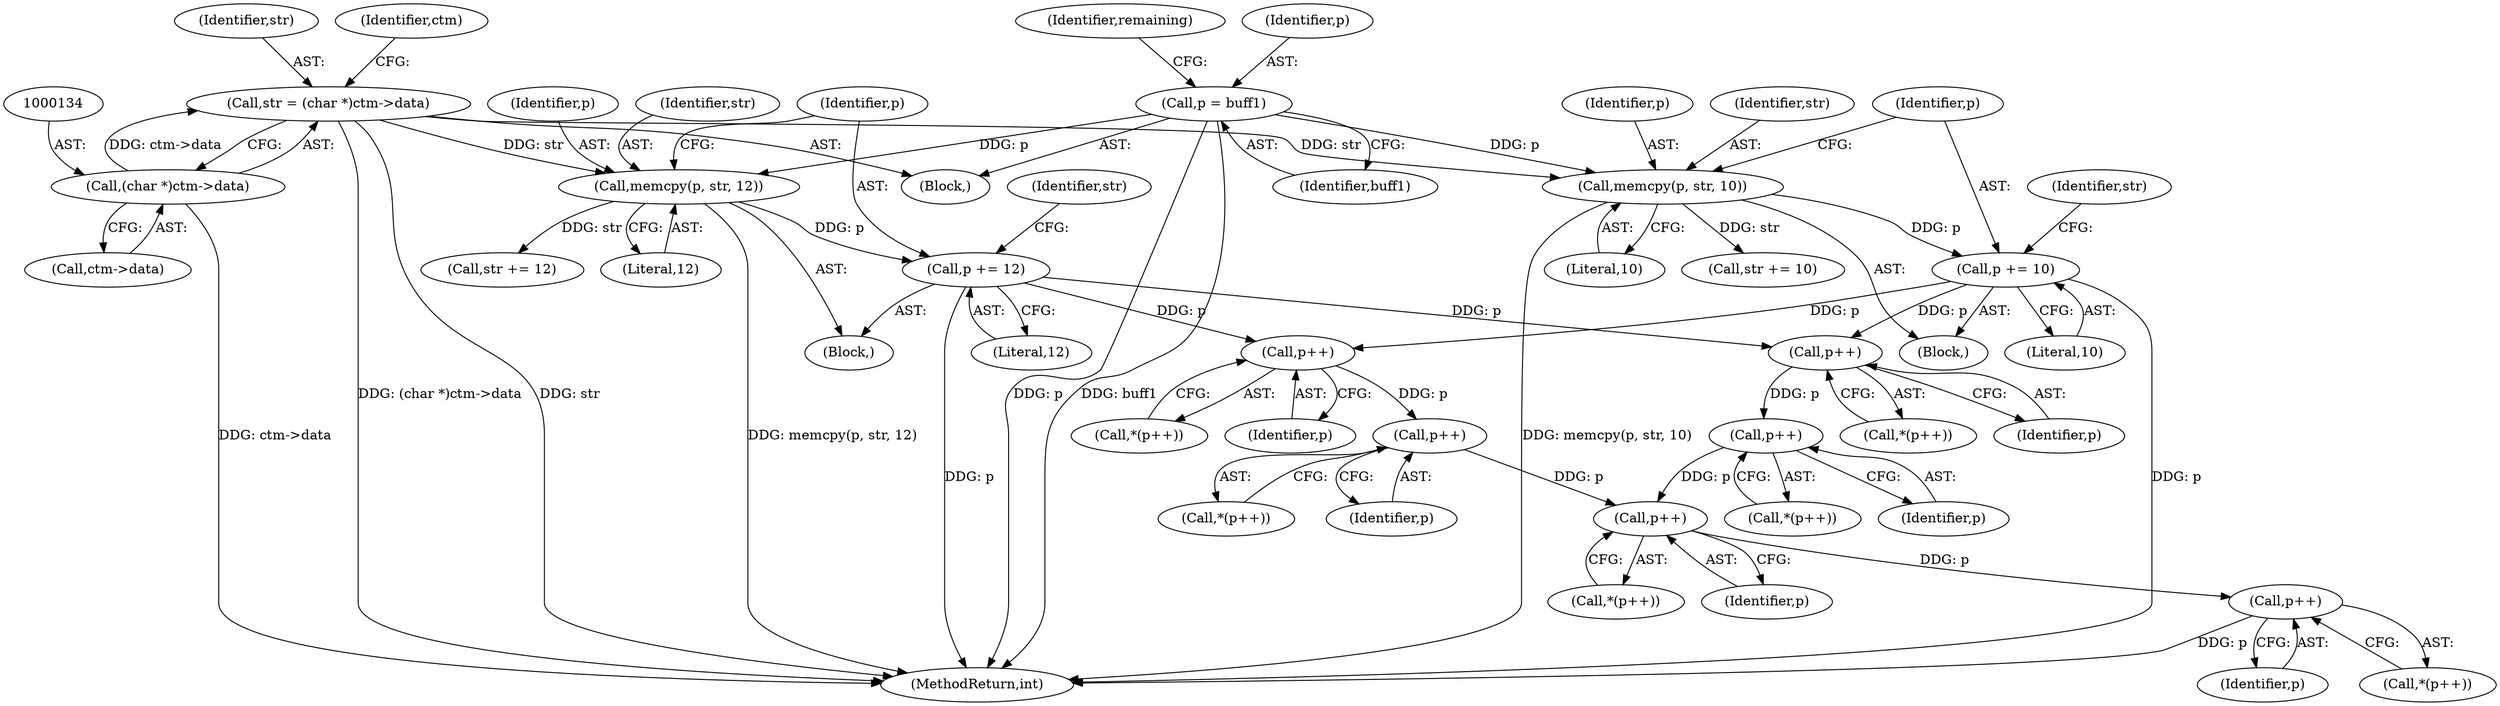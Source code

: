 digraph "0_openssl_f48b83b4fb7d6689584cf25f61ca63a4891f5b11@pointer" {
"1000320" [label="(Call,p++)"];
"1000315" [label="(Call,p++)"];
"1000264" [label="(Call,p++)"];
"1000257" [label="(Call,p++)"];
"1000212" [label="(Call,p += 12)"];
"1000208" [label="(Call,memcpy(p, str, 12))"];
"1000123" [label="(Call,p = buff1)"];
"1000131" [label="(Call,str = (char *)ctm->data)"];
"1000133" [label="(Call,(char *)ctm->data)"];
"1000173" [label="(Call,p += 10)"];
"1000169" [label="(Call,memcpy(p, str, 10))"];
"1000244" [label="(Call,p++)"];
"1000239" [label="(Call,p++)"];
"1000169" [label="(Call,memcpy(p, str, 10))"];
"1000263" [label="(Call,*(p++))"];
"1000213" [label="(Identifier,p)"];
"1000214" [label="(Literal,12)"];
"1000172" [label="(Literal,10)"];
"1000239" [label="(Call,p++)"];
"1000123" [label="(Call,p = buff1)"];
"1000113" [label="(Block,)"];
"1000315" [label="(Call,p++)"];
"1000125" [label="(Identifier,buff1)"];
"1000216" [label="(Identifier,str)"];
"1000133" [label="(Call,(char *)ctm->data)"];
"1000245" [label="(Identifier,p)"];
"1000174" [label="(Identifier,p)"];
"1000316" [label="(Identifier,p)"];
"1000240" [label="(Identifier,p)"];
"1000243" [label="(Call,*(p++))"];
"1000215" [label="(Call,str += 12)"];
"1000314" [label="(Call,*(p++))"];
"1000132" [label="(Identifier,str)"];
"1000127" [label="(Identifier,remaining)"];
"1000144" [label="(Block,)"];
"1000177" [label="(Identifier,str)"];
"1000212" [label="(Call,p += 12)"];
"1000209" [label="(Identifier,p)"];
"1000124" [label="(Identifier,p)"];
"1000131" [label="(Call,str = (char *)ctm->data)"];
"1000320" [label="(Call,p++)"];
"1000175" [label="(Literal,10)"];
"1000208" [label="(Call,memcpy(p, str, 12))"];
"1000170" [label="(Identifier,p)"];
"1000173" [label="(Call,p += 10)"];
"1000244" [label="(Call,p++)"];
"1000176" [label="(Call,str += 10)"];
"1000264" [label="(Call,p++)"];
"1000256" [label="(Call,*(p++))"];
"1000238" [label="(Call,*(p++))"];
"1000141" [label="(Identifier,ctm)"];
"1000135" [label="(Call,ctm->data)"];
"1000171" [label="(Identifier,str)"];
"1000183" [label="(Block,)"];
"1000257" [label="(Call,p++)"];
"1000210" [label="(Identifier,str)"];
"1000319" [label="(Call,*(p++))"];
"1000265" [label="(Identifier,p)"];
"1000570" [label="(MethodReturn,int)"];
"1000321" [label="(Identifier,p)"];
"1000211" [label="(Literal,12)"];
"1000258" [label="(Identifier,p)"];
"1000320" -> "1000319"  [label="AST: "];
"1000320" -> "1000321"  [label="CFG: "];
"1000321" -> "1000320"  [label="AST: "];
"1000319" -> "1000320"  [label="CFG: "];
"1000320" -> "1000570"  [label="DDG: p"];
"1000315" -> "1000320"  [label="DDG: p"];
"1000315" -> "1000314"  [label="AST: "];
"1000315" -> "1000316"  [label="CFG: "];
"1000316" -> "1000315"  [label="AST: "];
"1000314" -> "1000315"  [label="CFG: "];
"1000264" -> "1000315"  [label="DDG: p"];
"1000244" -> "1000315"  [label="DDG: p"];
"1000264" -> "1000263"  [label="AST: "];
"1000264" -> "1000265"  [label="CFG: "];
"1000265" -> "1000264"  [label="AST: "];
"1000263" -> "1000264"  [label="CFG: "];
"1000257" -> "1000264"  [label="DDG: p"];
"1000257" -> "1000256"  [label="AST: "];
"1000257" -> "1000258"  [label="CFG: "];
"1000258" -> "1000257"  [label="AST: "];
"1000256" -> "1000257"  [label="CFG: "];
"1000212" -> "1000257"  [label="DDG: p"];
"1000173" -> "1000257"  [label="DDG: p"];
"1000212" -> "1000183"  [label="AST: "];
"1000212" -> "1000214"  [label="CFG: "];
"1000213" -> "1000212"  [label="AST: "];
"1000214" -> "1000212"  [label="AST: "];
"1000216" -> "1000212"  [label="CFG: "];
"1000212" -> "1000570"  [label="DDG: p"];
"1000208" -> "1000212"  [label="DDG: p"];
"1000212" -> "1000239"  [label="DDG: p"];
"1000208" -> "1000183"  [label="AST: "];
"1000208" -> "1000211"  [label="CFG: "];
"1000209" -> "1000208"  [label="AST: "];
"1000210" -> "1000208"  [label="AST: "];
"1000211" -> "1000208"  [label="AST: "];
"1000213" -> "1000208"  [label="CFG: "];
"1000208" -> "1000570"  [label="DDG: memcpy(p, str, 12)"];
"1000123" -> "1000208"  [label="DDG: p"];
"1000131" -> "1000208"  [label="DDG: str"];
"1000208" -> "1000215"  [label="DDG: str"];
"1000123" -> "1000113"  [label="AST: "];
"1000123" -> "1000125"  [label="CFG: "];
"1000124" -> "1000123"  [label="AST: "];
"1000125" -> "1000123"  [label="AST: "];
"1000127" -> "1000123"  [label="CFG: "];
"1000123" -> "1000570"  [label="DDG: buff1"];
"1000123" -> "1000570"  [label="DDG: p"];
"1000123" -> "1000169"  [label="DDG: p"];
"1000131" -> "1000113"  [label="AST: "];
"1000131" -> "1000133"  [label="CFG: "];
"1000132" -> "1000131"  [label="AST: "];
"1000133" -> "1000131"  [label="AST: "];
"1000141" -> "1000131"  [label="CFG: "];
"1000131" -> "1000570"  [label="DDG: str"];
"1000131" -> "1000570"  [label="DDG: (char *)ctm->data"];
"1000133" -> "1000131"  [label="DDG: ctm->data"];
"1000131" -> "1000169"  [label="DDG: str"];
"1000133" -> "1000135"  [label="CFG: "];
"1000134" -> "1000133"  [label="AST: "];
"1000135" -> "1000133"  [label="AST: "];
"1000133" -> "1000570"  [label="DDG: ctm->data"];
"1000173" -> "1000144"  [label="AST: "];
"1000173" -> "1000175"  [label="CFG: "];
"1000174" -> "1000173"  [label="AST: "];
"1000175" -> "1000173"  [label="AST: "];
"1000177" -> "1000173"  [label="CFG: "];
"1000173" -> "1000570"  [label="DDG: p"];
"1000169" -> "1000173"  [label="DDG: p"];
"1000173" -> "1000239"  [label="DDG: p"];
"1000169" -> "1000144"  [label="AST: "];
"1000169" -> "1000172"  [label="CFG: "];
"1000170" -> "1000169"  [label="AST: "];
"1000171" -> "1000169"  [label="AST: "];
"1000172" -> "1000169"  [label="AST: "];
"1000174" -> "1000169"  [label="CFG: "];
"1000169" -> "1000570"  [label="DDG: memcpy(p, str, 10)"];
"1000169" -> "1000176"  [label="DDG: str"];
"1000244" -> "1000243"  [label="AST: "];
"1000244" -> "1000245"  [label="CFG: "];
"1000245" -> "1000244"  [label="AST: "];
"1000243" -> "1000244"  [label="CFG: "];
"1000239" -> "1000244"  [label="DDG: p"];
"1000239" -> "1000238"  [label="AST: "];
"1000239" -> "1000240"  [label="CFG: "];
"1000240" -> "1000239"  [label="AST: "];
"1000238" -> "1000239"  [label="CFG: "];
}
